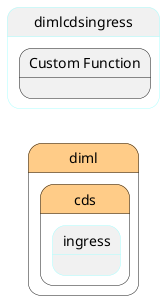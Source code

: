 @startuml
left to right direction


state "diml" as diml #ffcc88 {
state "cds" as dimlcds #ffcc88 {
state "ingress" as dimlcdsingress ##aaffff {
}
}
}


state "dimlcdsingress" as pstatename ##aaffff {
    state "Custom Function" as ingressfunction {
    }
}





@enduml
